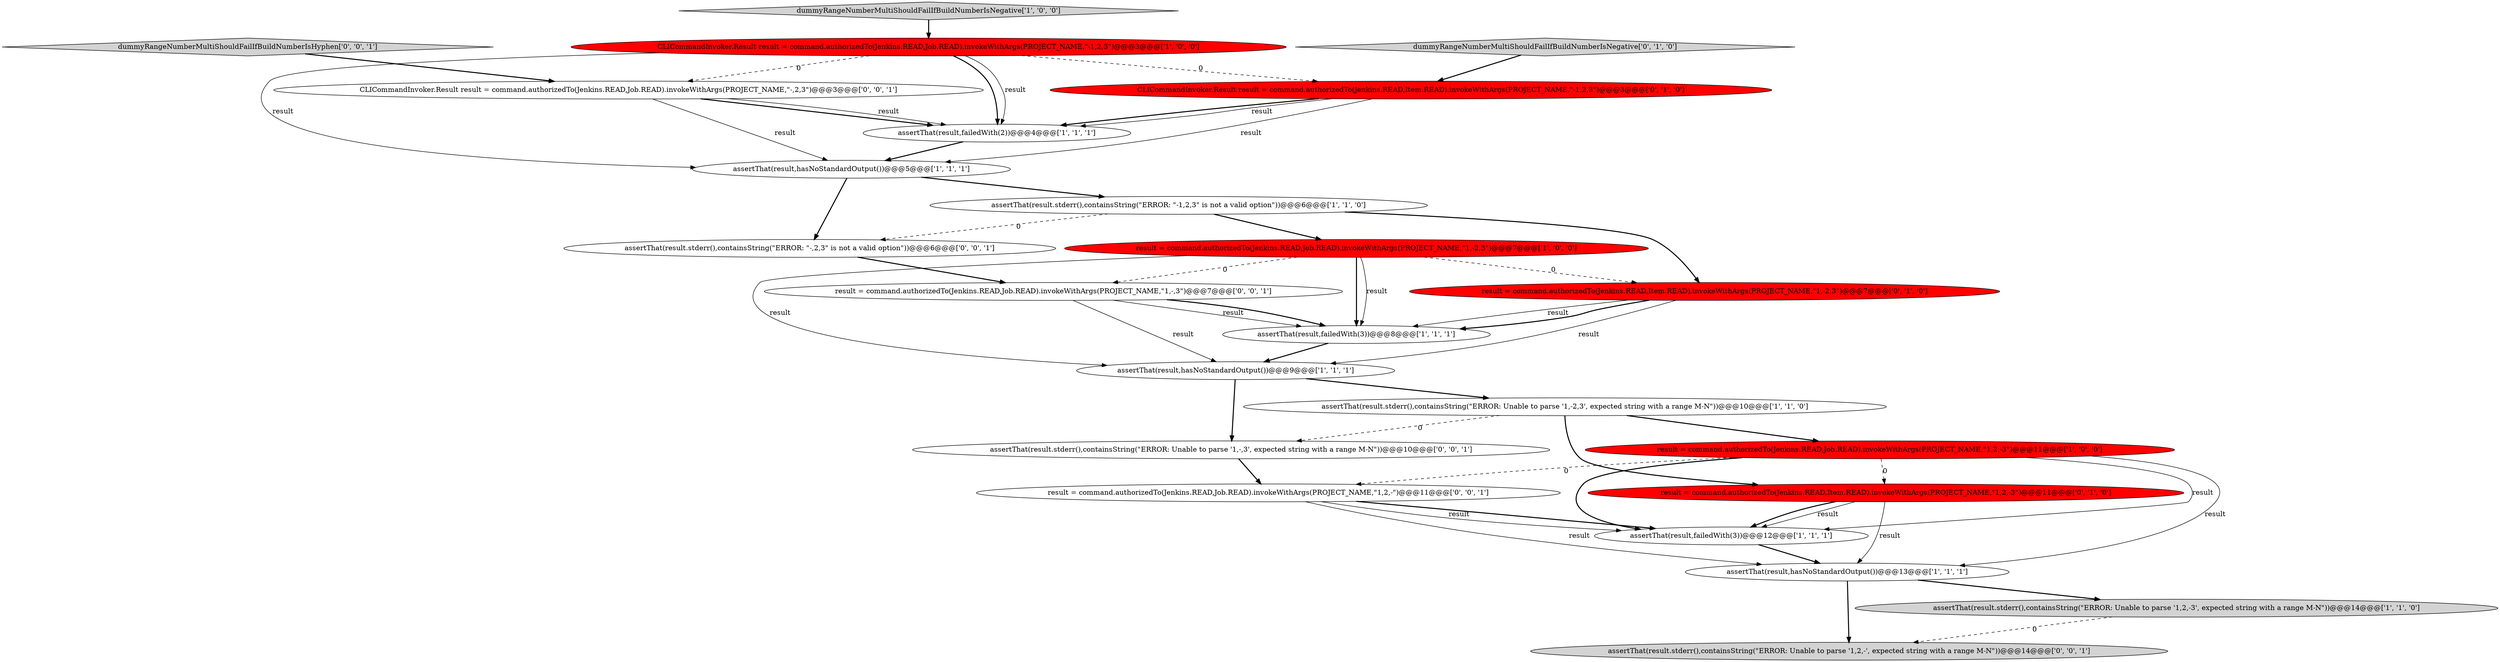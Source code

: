 digraph {
19 [style = filled, label = "assertThat(result.stderr(),containsString(\"ERROR: Unable to parse '1,2,-', expected string with a range M-N\"))@@@14@@@['0', '0', '1']", fillcolor = lightgray, shape = ellipse image = "AAA0AAABBB3BBB"];
22 [style = filled, label = "result = command.authorizedTo(Jenkins.READ,Job.READ).invokeWithArgs(PROJECT_NAME,\"1,-,3\")@@@7@@@['0', '0', '1']", fillcolor = white, shape = ellipse image = "AAA0AAABBB3BBB"];
4 [style = filled, label = "assertThat(result.stderr(),containsString(\"ERROR: \"-1,2,3\" is not a valid option\"))@@@6@@@['1', '1', '0']", fillcolor = white, shape = ellipse image = "AAA0AAABBB1BBB"];
8 [style = filled, label = "assertThat(result,failedWith(3))@@@12@@@['1', '1', '1']", fillcolor = white, shape = ellipse image = "AAA0AAABBB1BBB"];
15 [style = filled, label = "dummyRangeNumberMultiShouldFailIfBuildNumberIsNegative['0', '1', '0']", fillcolor = lightgray, shape = diamond image = "AAA0AAABBB2BBB"];
14 [style = filled, label = "result = command.authorizedTo(Jenkins.READ,Item.READ).invokeWithArgs(PROJECT_NAME,\"1,2,-3\")@@@11@@@['0', '1', '0']", fillcolor = red, shape = ellipse image = "AAA1AAABBB2BBB"];
1 [style = filled, label = "assertThat(result,failedWith(3))@@@8@@@['1', '1', '1']", fillcolor = white, shape = ellipse image = "AAA0AAABBB1BBB"];
9 [style = filled, label = "result = command.authorizedTo(Jenkins.READ,Job.READ).invokeWithArgs(PROJECT_NAME,\"1,-2,3\")@@@7@@@['1', '0', '0']", fillcolor = red, shape = ellipse image = "AAA1AAABBB1BBB"];
10 [style = filled, label = "assertThat(result,failedWith(2))@@@4@@@['1', '1', '1']", fillcolor = white, shape = ellipse image = "AAA0AAABBB1BBB"];
23 [style = filled, label = "dummyRangeNumberMultiShouldFailIfBuildNumberIsHyphen['0', '0', '1']", fillcolor = lightgray, shape = diamond image = "AAA0AAABBB3BBB"];
21 [style = filled, label = "CLICommandInvoker.Result result = command.authorizedTo(Jenkins.READ,Job.READ).invokeWithArgs(PROJECT_NAME,\"-,2,3\")@@@3@@@['0', '0', '1']", fillcolor = white, shape = ellipse image = "AAA0AAABBB3BBB"];
18 [style = filled, label = "assertThat(result.stderr(),containsString(\"ERROR: \"-,2,3\" is not a valid option\"))@@@6@@@['0', '0', '1']", fillcolor = white, shape = ellipse image = "AAA0AAABBB3BBB"];
7 [style = filled, label = "assertThat(result.stderr(),containsString(\"ERROR: Unable to parse '1,-2,3', expected string with a range M-N\"))@@@10@@@['1', '1', '0']", fillcolor = white, shape = ellipse image = "AAA0AAABBB1BBB"];
11 [style = filled, label = "dummyRangeNumberMultiShouldFailIfBuildNumberIsNegative['1', '0', '0']", fillcolor = lightgray, shape = diamond image = "AAA0AAABBB1BBB"];
0 [style = filled, label = "assertThat(result,hasNoStandardOutput())@@@9@@@['1', '1', '1']", fillcolor = white, shape = ellipse image = "AAA0AAABBB1BBB"];
12 [style = filled, label = "assertThat(result,hasNoStandardOutput())@@@5@@@['1', '1', '1']", fillcolor = white, shape = ellipse image = "AAA0AAABBB1BBB"];
13 [style = filled, label = "result = command.authorizedTo(Jenkins.READ,Item.READ).invokeWithArgs(PROJECT_NAME,\"1,-2,3\")@@@7@@@['0', '1', '0']", fillcolor = red, shape = ellipse image = "AAA1AAABBB2BBB"];
2 [style = filled, label = "assertThat(result.stderr(),containsString(\"ERROR: Unable to parse '1,2,-3', expected string with a range M-N\"))@@@14@@@['1', '1', '0']", fillcolor = lightgray, shape = ellipse image = "AAA0AAABBB1BBB"];
17 [style = filled, label = "assertThat(result.stderr(),containsString(\"ERROR: Unable to parse '1,-,3', expected string with a range M-N\"))@@@10@@@['0', '0', '1']", fillcolor = white, shape = ellipse image = "AAA0AAABBB3BBB"];
20 [style = filled, label = "result = command.authorizedTo(Jenkins.READ,Job.READ).invokeWithArgs(PROJECT_NAME,\"1,2,-\")@@@11@@@['0', '0', '1']", fillcolor = white, shape = ellipse image = "AAA0AAABBB3BBB"];
5 [style = filled, label = "assertThat(result,hasNoStandardOutput())@@@13@@@['1', '1', '1']", fillcolor = white, shape = ellipse image = "AAA0AAABBB1BBB"];
6 [style = filled, label = "CLICommandInvoker.Result result = command.authorizedTo(Jenkins.READ,Job.READ).invokeWithArgs(PROJECT_NAME,\"-1,2,3\")@@@3@@@['1', '0', '0']", fillcolor = red, shape = ellipse image = "AAA1AAABBB1BBB"];
16 [style = filled, label = "CLICommandInvoker.Result result = command.authorizedTo(Jenkins.READ,Item.READ).invokeWithArgs(PROJECT_NAME,\"-1,2,3\")@@@3@@@['0', '1', '0']", fillcolor = red, shape = ellipse image = "AAA1AAABBB2BBB"];
3 [style = filled, label = "result = command.authorizedTo(Jenkins.READ,Job.READ).invokeWithArgs(PROJECT_NAME,\"1,2,-3\")@@@11@@@['1', '0', '0']", fillcolor = red, shape = ellipse image = "AAA1AAABBB1BBB"];
4->9 [style = bold, label=""];
6->21 [style = dashed, label="0"];
21->10 [style = bold, label=""];
4->18 [style = dashed, label="0"];
2->19 [style = dashed, label="0"];
16->10 [style = bold, label=""];
7->17 [style = dashed, label="0"];
3->8 [style = solid, label="result"];
0->17 [style = bold, label=""];
11->6 [style = bold, label=""];
4->13 [style = bold, label=""];
13->1 [style = solid, label="result"];
16->10 [style = solid, label="result"];
9->22 [style = dashed, label="0"];
1->0 [style = bold, label=""];
15->16 [style = bold, label=""];
7->3 [style = bold, label=""];
13->1 [style = bold, label=""];
22->1 [style = solid, label="result"];
14->5 [style = solid, label="result"];
0->7 [style = bold, label=""];
7->14 [style = bold, label=""];
5->19 [style = bold, label=""];
5->2 [style = bold, label=""];
20->8 [style = bold, label=""];
6->16 [style = dashed, label="0"];
18->22 [style = bold, label=""];
16->12 [style = solid, label="result"];
8->5 [style = bold, label=""];
22->0 [style = solid, label="result"];
12->4 [style = bold, label=""];
23->21 [style = bold, label=""];
14->8 [style = solid, label="result"];
10->12 [style = bold, label=""];
13->0 [style = solid, label="result"];
3->8 [style = bold, label=""];
6->10 [style = bold, label=""];
6->12 [style = solid, label="result"];
3->20 [style = dashed, label="0"];
9->13 [style = dashed, label="0"];
12->18 [style = bold, label=""];
9->0 [style = solid, label="result"];
14->8 [style = bold, label=""];
9->1 [style = solid, label="result"];
22->1 [style = bold, label=""];
21->10 [style = solid, label="result"];
3->14 [style = dashed, label="0"];
20->5 [style = solid, label="result"];
9->1 [style = bold, label=""];
6->10 [style = solid, label="result"];
20->8 [style = solid, label="result"];
3->5 [style = solid, label="result"];
17->20 [style = bold, label=""];
21->12 [style = solid, label="result"];
}
